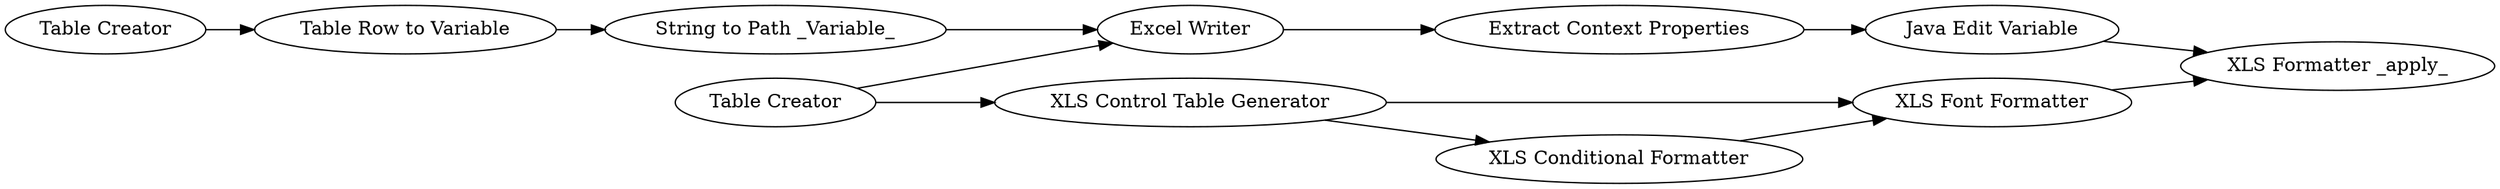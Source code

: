 digraph {
	20 -> 21
	9 -> 8
	12 -> 9
	18 -> 14
	5 -> 20
	21 -> 14
	11 -> 16
	11 -> 5
	17 -> 18
	8 -> 5
	16 -> 18
	16 -> 17
	5 [label="Excel Writer"]
	16 [label="XLS Control Table Generator"]
	20 [label="Extract Context Properties"]
	9 [label="Table Row to Variable"]
	11 [label="Table Creator"]
	18 [label="XLS Font Formatter"]
	21 [label="Java Edit Variable"]
	8 [label="String to Path _Variable_"]
	14 [label="XLS Formatter _apply_"]
	17 [label="XLS Conditional Formatter"]
	12 [label="Table Creator"]
	rankdir=LR
}
